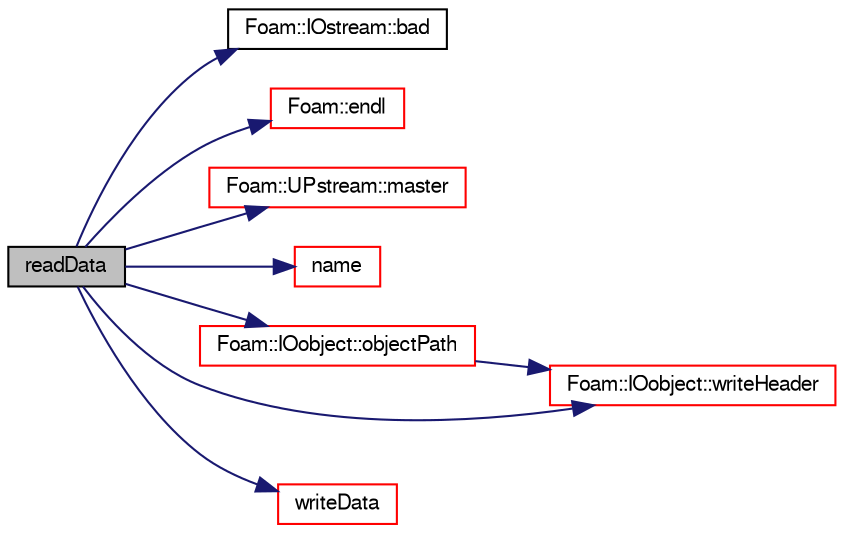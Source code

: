 digraph "readData"
{
  bgcolor="transparent";
  edge [fontname="FreeSans",fontsize="10",labelfontname="FreeSans",labelfontsize="10"];
  node [fontname="FreeSans",fontsize="10",shape=record];
  rankdir="LR";
  Node2987 [label="readData",height=0.2,width=0.4,color="black", fillcolor="grey75", style="filled", fontcolor="black"];
  Node2987 -> Node2988 [color="midnightblue",fontsize="10",style="solid",fontname="FreeSans"];
  Node2988 [label="Foam::IOstream::bad",height=0.2,width=0.4,color="black",URL="$a26226.html#a9f7290a5d70f30e1b1b42c8ac4a6082d",tooltip="Return true if stream is corrupted. "];
  Node2987 -> Node2989 [color="midnightblue",fontsize="10",style="solid",fontname="FreeSans"];
  Node2989 [label="Foam::endl",height=0.2,width=0.4,color="red",URL="$a21124.html#a2db8fe02a0d3909e9351bb4275b23ce4",tooltip="Add newline and flush stream. "];
  Node2987 -> Node2991 [color="midnightblue",fontsize="10",style="solid",fontname="FreeSans"];
  Node2991 [label="Foam::UPstream::master",height=0.2,width=0.4,color="red",URL="$a26270.html#a36af549940a0aae3733774649594489f",tooltip="Am I the master process. "];
  Node2987 -> Node2993 [color="midnightblue",fontsize="10",style="solid",fontname="FreeSans"];
  Node2993 [label="name",height=0.2,width=0.4,color="red",URL="$a26158.html#ade4113569ef0db70665fded275a5e38e",tooltip="Name function is needed to disambiguate those inherited. "];
  Node2987 -> Node2995 [color="midnightblue",fontsize="10",style="solid",fontname="FreeSans"];
  Node2995 [label="Foam::IOobject::objectPath",height=0.2,width=0.4,color="red",URL="$a26142.html#a3a7ece5c1251c6be1f7812d4dba5fb7a",tooltip="Return complete path + object name. "];
  Node2995 -> Node3297 [color="midnightblue",fontsize="10",style="solid",fontname="FreeSans"];
  Node3297 [label="Foam::IOobject::writeHeader",height=0.2,width=0.4,color="red",URL="$a26142.html#ae7d7d31a4ff63361dd3f6490835938e8",tooltip="Write header. "];
  Node2987 -> Node3302 [color="midnightblue",fontsize="10",style="solid",fontname="FreeSans"];
  Node3302 [label="writeData",height=0.2,width=0.4,color="red",URL="$a26158.html#a25900c366cb0a98321899fde6c66dab7",tooltip="WriteData function required for regIOobject write operation. "];
  Node2987 -> Node3297 [color="midnightblue",fontsize="10",style="solid",fontname="FreeSans"];
}

